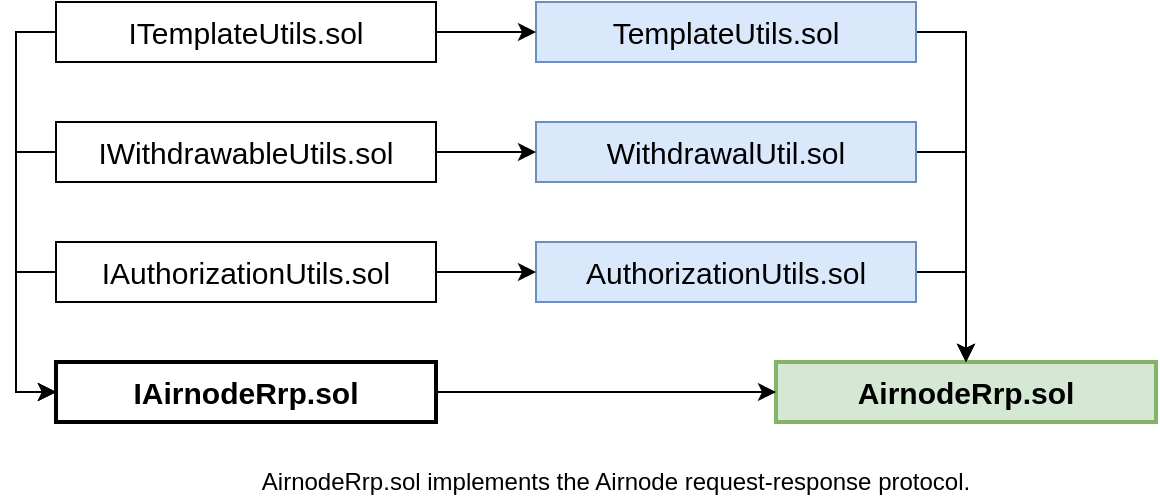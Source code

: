 <mxfile version="14.6.13" type="device"><diagram id="b7xzYf3lLxPpMiqvSx_o" name="Page-1"><mxGraphModel dx="1106" dy="860" grid="1" gridSize="10" guides="1" tooltips="1" connect="1" arrows="1" fold="1" page="1" pageScale="1" pageWidth="850" pageHeight="1100" math="0" shadow="0"><root><mxCell id="0"/><mxCell id="1" parent="0"/><mxCell id="YUnsvPrLeEwTgLsaoSkm-1" value="AirnodeRrp.sol" style="rounded=0;whiteSpace=wrap;html=1;strokeWidth=2;fontStyle=1;fontSize=15;fillColor=#d5e8d4;strokeColor=#82b366;" vertex="1" parent="1"><mxGeometry x="410" y="320" width="190" height="30" as="geometry"/></mxCell><mxCell id="YUnsvPrLeEwTgLsaoSkm-18" style="edgeStyle=orthogonalEdgeStyle;rounded=0;orthogonalLoop=1;jettySize=auto;html=1;entryX=0.5;entryY=0;entryDx=0;entryDy=0;fontSize=12;exitX=1;exitY=0.5;exitDx=0;exitDy=0;" edge="1" parent="1" source="YUnsvPrLeEwTgLsaoSkm-3" target="YUnsvPrLeEwTgLsaoSkm-1"><mxGeometry relative="1" as="geometry"/></mxCell><mxCell id="YUnsvPrLeEwTgLsaoSkm-3" value="AuthorizationUtils.sol" style="rounded=0;whiteSpace=wrap;html=1;fontSize=15;fillColor=#dae8fc;strokeColor=#6c8ebf;" vertex="1" parent="1"><mxGeometry x="290" y="260" width="190" height="30" as="geometry"/></mxCell><mxCell id="YUnsvPrLeEwTgLsaoSkm-7" style="edgeStyle=orthogonalEdgeStyle;rounded=0;orthogonalLoop=1;jettySize=auto;html=1;entryX=0;entryY=0.5;entryDx=0;entryDy=0;fontSize=15;" edge="1" parent="1" source="YUnsvPrLeEwTgLsaoSkm-4" target="YUnsvPrLeEwTgLsaoSkm-3"><mxGeometry relative="1" as="geometry"/></mxCell><mxCell id="YUnsvPrLeEwTgLsaoSkm-24" style="edgeStyle=orthogonalEdgeStyle;rounded=0;orthogonalLoop=1;jettySize=auto;html=1;entryX=0;entryY=0.5;entryDx=0;entryDy=0;fontSize=12;exitX=0;exitY=0.5;exitDx=0;exitDy=0;" edge="1" parent="1" source="YUnsvPrLeEwTgLsaoSkm-4" target="YUnsvPrLeEwTgLsaoSkm-5"><mxGeometry relative="1" as="geometry"/></mxCell><mxCell id="YUnsvPrLeEwTgLsaoSkm-4" value="IAuthorizationUtils.sol" style="rounded=0;whiteSpace=wrap;html=1;fontSize=15;" vertex="1" parent="1"><mxGeometry x="50" y="260" width="190" height="30" as="geometry"/></mxCell><mxCell id="YUnsvPrLeEwTgLsaoSkm-6" style="edgeStyle=orthogonalEdgeStyle;rounded=0;orthogonalLoop=1;jettySize=auto;html=1;entryX=0;entryY=0.5;entryDx=0;entryDy=0;fontSize=15;" edge="1" parent="1" source="YUnsvPrLeEwTgLsaoSkm-5" target="YUnsvPrLeEwTgLsaoSkm-1"><mxGeometry relative="1" as="geometry"/></mxCell><mxCell id="YUnsvPrLeEwTgLsaoSkm-5" value="&lt;span style=&quot;font-weight: 700&quot;&gt;IAirnodeRrp.sol&lt;/span&gt;" style="rounded=0;whiteSpace=wrap;html=1;fontSize=15;strokeWidth=2;" vertex="1" parent="1"><mxGeometry x="50" y="320" width="190" height="30" as="geometry"/></mxCell><mxCell id="YUnsvPrLeEwTgLsaoSkm-20" style="edgeStyle=orthogonalEdgeStyle;rounded=0;orthogonalLoop=1;jettySize=auto;html=1;entryX=0.5;entryY=0;entryDx=0;entryDy=0;fontSize=12;exitX=1;exitY=0.5;exitDx=0;exitDy=0;" edge="1" parent="1" source="YUnsvPrLeEwTgLsaoSkm-9" target="YUnsvPrLeEwTgLsaoSkm-1"><mxGeometry relative="1" as="geometry"/></mxCell><mxCell id="YUnsvPrLeEwTgLsaoSkm-9" value="TemplateUtils.sol" style="rounded=0;whiteSpace=wrap;html=1;fontSize=15;fillColor=#dae8fc;strokeColor=#6c8ebf;" vertex="1" parent="1"><mxGeometry x="290" y="140" width="190" height="30" as="geometry"/></mxCell><mxCell id="YUnsvPrLeEwTgLsaoSkm-19" style="edgeStyle=orthogonalEdgeStyle;rounded=0;orthogonalLoop=1;jettySize=auto;html=1;entryX=0.5;entryY=0;entryDx=0;entryDy=0;fontSize=12;exitX=1;exitY=0.5;exitDx=0;exitDy=0;" edge="1" parent="1" source="YUnsvPrLeEwTgLsaoSkm-10" target="YUnsvPrLeEwTgLsaoSkm-1"><mxGeometry relative="1" as="geometry"/></mxCell><mxCell id="YUnsvPrLeEwTgLsaoSkm-10" value="WithdrawalUtil.sol" style="rounded=0;whiteSpace=wrap;html=1;fontSize=15;fillColor=#dae8fc;strokeColor=#6c8ebf;" vertex="1" parent="1"><mxGeometry x="290" y="200" width="190" height="30" as="geometry"/></mxCell><mxCell id="YUnsvPrLeEwTgLsaoSkm-11" value="AirnodeRrp.sol implements the Airnode request-response protocol." style="text;html=1;strokeColor=none;fillColor=none;align=center;verticalAlign=middle;whiteSpace=wrap;rounded=0;fontSize=12;fontStyle=0" vertex="1" parent="1"><mxGeometry x="150" y="370" width="360" height="20" as="geometry"/></mxCell><mxCell id="YUnsvPrLeEwTgLsaoSkm-16" style="edgeStyle=orthogonalEdgeStyle;rounded=0;orthogonalLoop=1;jettySize=auto;html=1;entryX=0;entryY=0.5;entryDx=0;entryDy=0;fontSize=12;" edge="1" parent="1" source="YUnsvPrLeEwTgLsaoSkm-14" target="YUnsvPrLeEwTgLsaoSkm-10"><mxGeometry relative="1" as="geometry"/></mxCell><mxCell id="YUnsvPrLeEwTgLsaoSkm-23" style="edgeStyle=orthogonalEdgeStyle;rounded=0;orthogonalLoop=1;jettySize=auto;html=1;entryX=0;entryY=0.5;entryDx=0;entryDy=0;fontSize=12;exitX=0;exitY=0.5;exitDx=0;exitDy=0;" edge="1" parent="1" source="YUnsvPrLeEwTgLsaoSkm-14" target="YUnsvPrLeEwTgLsaoSkm-5"><mxGeometry relative="1" as="geometry"/></mxCell><mxCell id="YUnsvPrLeEwTgLsaoSkm-14" value="IWithdrawableUtils.sol" style="rounded=0;whiteSpace=wrap;html=1;fontSize=15;" vertex="1" parent="1"><mxGeometry x="50" y="200" width="190" height="30" as="geometry"/></mxCell><mxCell id="YUnsvPrLeEwTgLsaoSkm-17" style="edgeStyle=orthogonalEdgeStyle;rounded=0;orthogonalLoop=1;jettySize=auto;html=1;entryX=0;entryY=0.5;entryDx=0;entryDy=0;fontSize=12;" edge="1" parent="1" source="YUnsvPrLeEwTgLsaoSkm-15" target="YUnsvPrLeEwTgLsaoSkm-9"><mxGeometry relative="1" as="geometry"/></mxCell><mxCell id="YUnsvPrLeEwTgLsaoSkm-21" style="edgeStyle=orthogonalEdgeStyle;rounded=0;orthogonalLoop=1;jettySize=auto;html=1;entryX=0;entryY=0.5;entryDx=0;entryDy=0;fontSize=12;exitX=0;exitY=0.5;exitDx=0;exitDy=0;" edge="1" parent="1" source="YUnsvPrLeEwTgLsaoSkm-15" target="YUnsvPrLeEwTgLsaoSkm-5"><mxGeometry relative="1" as="geometry"/></mxCell><mxCell id="YUnsvPrLeEwTgLsaoSkm-15" value="ITemplateUtils.sol" style="rounded=0;whiteSpace=wrap;html=1;fontSize=15;" vertex="1" parent="1"><mxGeometry x="50" y="140" width="190" height="30" as="geometry"/></mxCell></root></mxGraphModel></diagram></mxfile>